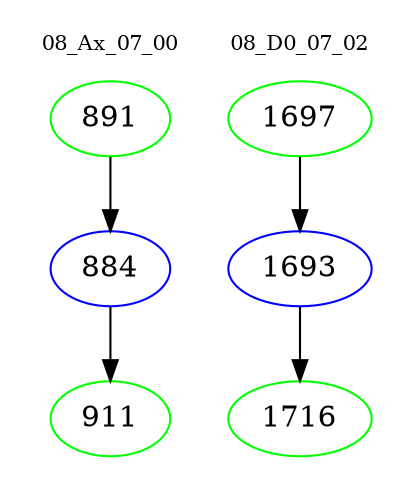 digraph{
subgraph cluster_0 {
color = white
label = "08_Ax_07_00";
fontsize=10;
T0_891 [label="891", color="green"]
T0_891 -> T0_884 [color="black"]
T0_884 [label="884", color="blue"]
T0_884 -> T0_911 [color="black"]
T0_911 [label="911", color="green"]
}
subgraph cluster_1 {
color = white
label = "08_D0_07_02";
fontsize=10;
T1_1697 [label="1697", color="green"]
T1_1697 -> T1_1693 [color="black"]
T1_1693 [label="1693", color="blue"]
T1_1693 -> T1_1716 [color="black"]
T1_1716 [label="1716", color="green"]
}
}
